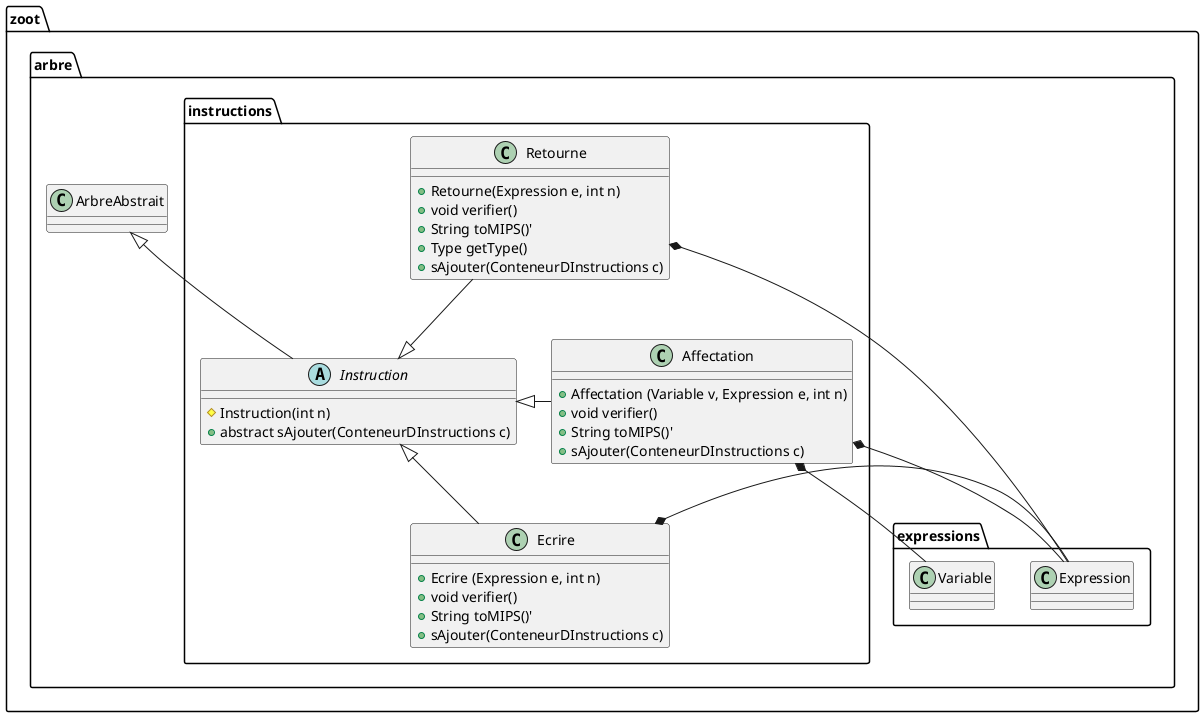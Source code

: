 @startuml "Package instructions"

namespace zoot.arbre.instructions {
    ' Includes
    ' Classes
    class Ecrire {
        + Ecrire (Expression e, int n)
        + void verifier()
        + String toMIPS()'
        + sAjouter(ConteneurDInstructions c)
    }

    class Affectation {
        + Affectation (Variable v, Expression e, int n)
        + void verifier()
        + String toMIPS()'
        + sAjouter(ConteneurDInstructions c)
    }

    class Retourne {
        + Retourne(Expression e, int n)
        + void verifier()
        + String toMIPS()'
        + Type getType()
        + sAjouter(ConteneurDInstructions c)
    }

    abstract class Instruction {
        # Instruction(int n)
        + abstract sAjouter(ConteneurDInstructions c)
    }
    
    ' Relations entre les classes
    Ecrire -up-|> Instruction
    Ecrire *-right- zoot.arbre.expressions.Expression
    Instruction -up-|> zoot.arbre.ArbreAbstrait
    Affectation -right-|> Instruction
    Affectation *-- zoot.arbre.expressions.Variable
    Affectation *-down- zoot.arbre.expressions.Expression
    Retourne *-- zoot.arbre.expressions.Expression
    Retourne --|> Instruction
}

@enduml